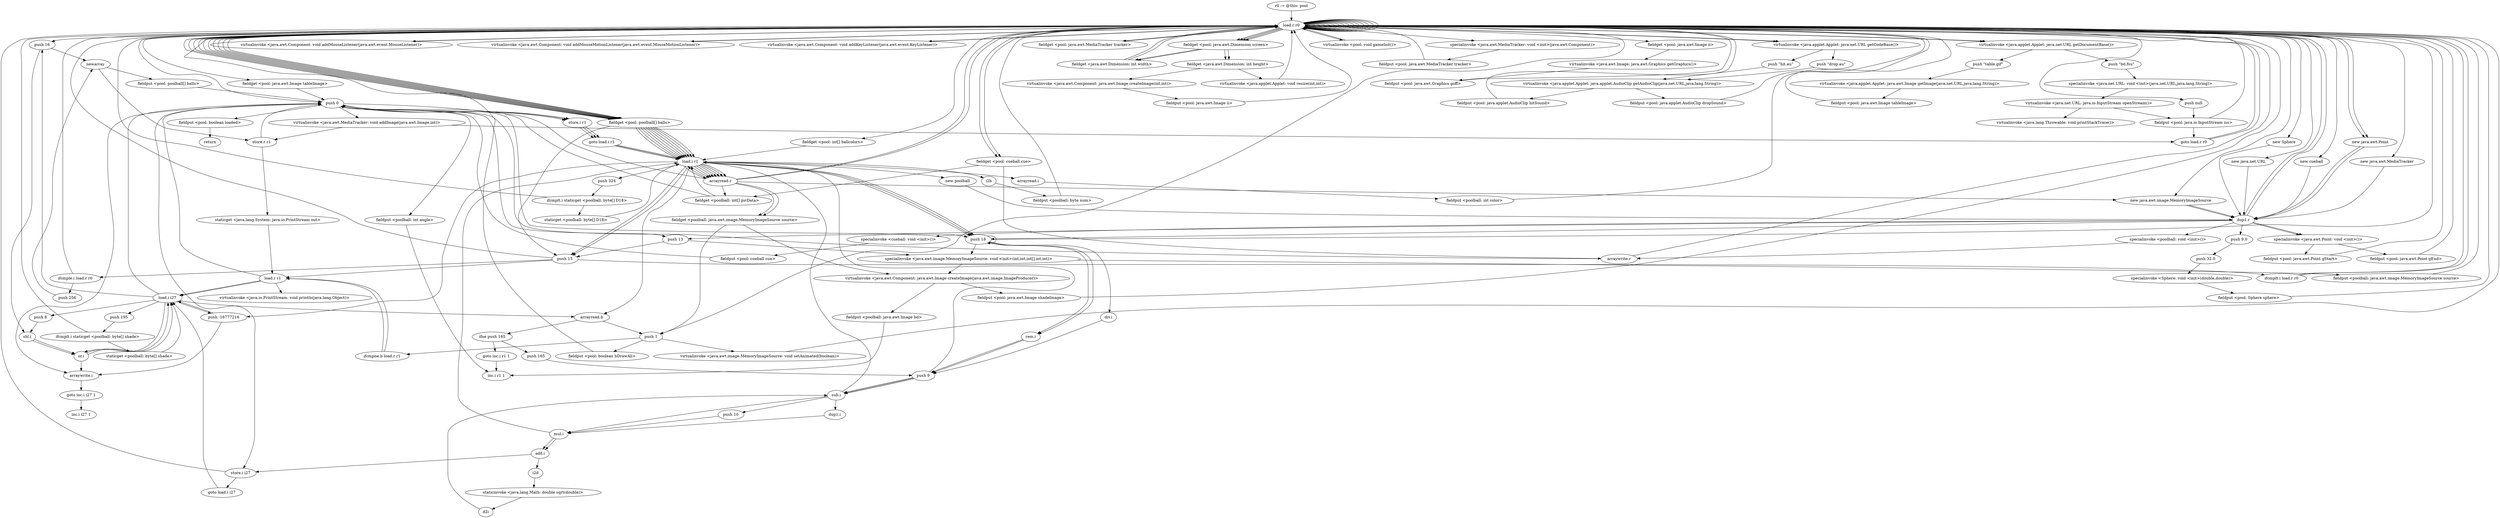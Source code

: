 digraph "" {
    "r0 := @this: pool"
    "load.r r0"
    "r0 := @this: pool"->"load.r r0";
    "push 16"
    "load.r r0"->"push 16";
    "newarray"
    "push 16"->"newarray";
    "fieldput <pool: poolball[] balls>"
    "newarray"->"fieldput <pool: poolball[] balls>";
    "push 0"
    "fieldput <pool: poolball[] balls>"->"push 0";
    "store.i r1"
    "push 0"->"store.i r1";
    "goto load.i r1"
    "store.i r1"->"goto load.i r1";
    "load.i r1"
    "goto load.i r1"->"load.i r1";
    "push 15"
    "load.i r1"->"push 15";
    "ifcmplt.i load.r r0"
    "push 15"->"ifcmplt.i load.r r0";
    "ifcmplt.i load.r r0"->"load.r r0";
    "new cueball"
    "load.r r0"->"new cueball";
    "dup1.r"
    "new cueball"->"dup1.r";
    "specialinvoke <cueball: void <init>()>"
    "dup1.r"->"specialinvoke <cueball: void <init>()>";
    "fieldput <pool: cueball cue>"
    "specialinvoke <cueball: void <init>()>"->"fieldput <pool: cueball cue>";
    "fieldput <pool: cueball cue>"->"push 0";
    "push 0"->"store.i r1";
    "store.i r1"->"goto load.i r1";
    "goto load.i r1"->"load.i r1";
    "push 324"
    "load.i r1"->"push 324";
    "ifcmplt.i staticget <poolball: byte[] D18>"
    "push 324"->"ifcmplt.i staticget <poolball: byte[] D18>";
    "ifcmplt.i staticget <poolball: byte[] D18>"->"load.r r0";
    "fieldget <pool: poolball[] balls>"
    "load.r r0"->"fieldget <pool: poolball[] balls>";
    "fieldget <pool: poolball[] balls>"->"push 15";
    "push 15"->"load.r r0";
    "fieldget <pool: cueball cue>"
    "load.r r0"->"fieldget <pool: cueball cue>";
    "arraywrite.r"
    "fieldget <pool: cueball cue>"->"arraywrite.r";
    "arraywrite.r"->"push 0";
    "push 0"->"store.i r1";
    "store.i r1"->"goto load.i r1";
    "goto load.i r1"->"load.i r1";
    "load.i r1"->"push 15";
    "ifcmple.i load.r r0"
    "push 15"->"ifcmple.i load.r r0";
    "push 256"
    "ifcmple.i load.r r0"->"push 256";
    "push 256"->"newarray";
    "store.r r1"
    "newarray"->"store.r r1";
    "store.r r1"->"push 0";
    "store.i i27"
    "push 0"->"store.i i27";
    "goto load.i i27"
    "store.i i27"->"goto load.i i27";
    "load.i i27"
    "goto load.i i27"->"load.i i27";
    "push 195"
    "load.i i27"->"push 195";
    "ifcmplt.i staticget <poolball: byte[] shade>"
    "push 195"->"ifcmplt.i staticget <poolball: byte[] shade>";
    "ifcmplt.i staticget <poolball: byte[] shade>"->"load.r r0";
    "load.r r0"->"load.r r0";
    "new java.awt.image.MemoryImageSource"
    "load.r r0"->"new java.awt.image.MemoryImageSource";
    "new java.awt.image.MemoryImageSource"->"dup1.r";
    "push 13"
    "dup1.r"->"push 13";
    "push 13"->"push 15";
    "load.r r1"
    "push 15"->"load.r r1";
    "load.r r1"->"push 0";
    "push 0"->"push 13";
    "specialinvoke <java.awt.image.MemoryImageSource: void <init>(int,int,int[],int,int)>"
    "push 13"->"specialinvoke <java.awt.image.MemoryImageSource: void <init>(int,int,int[],int,int)>";
    "virtualinvoke <java.awt.Component: java.awt.Image createImage(java.awt.image.ImageProducer)>"
    "specialinvoke <java.awt.image.MemoryImageSource: void <init>(int,int,int[],int,int)>"->"virtualinvoke <java.awt.Component: java.awt.Image createImage(java.awt.image.ImageProducer)>";
    "fieldput <pool: java.awt.Image shadeImage>"
    "virtualinvoke <java.awt.Component: java.awt.Image createImage(java.awt.image.ImageProducer)>"->"fieldput <pool: java.awt.Image shadeImage>";
    "fieldput <pool: java.awt.Image shadeImage>"->"load.r r0";
    "new java.awt.Point"
    "load.r r0"->"new java.awt.Point";
    "new java.awt.Point"->"dup1.r";
    "specialinvoke <java.awt.Point: void <init>()>"
    "dup1.r"->"specialinvoke <java.awt.Point: void <init>()>";
    "fieldput <pool: java.awt.Point gStart>"
    "specialinvoke <java.awt.Point: void <init>()>"->"fieldput <pool: java.awt.Point gStart>";
    "fieldput <pool: java.awt.Point gStart>"->"load.r r0";
    "load.r r0"->"new java.awt.Point";
    "new java.awt.Point"->"dup1.r";
    "dup1.r"->"specialinvoke <java.awt.Point: void <init>()>";
    "fieldput <pool: java.awt.Point gEnd>"
    "specialinvoke <java.awt.Point: void <init>()>"->"fieldput <pool: java.awt.Point gEnd>";
    "fieldput <pool: java.awt.Point gEnd>"->"load.r r0";
    "load.r r0"->"load.r r0";
    "fieldget <pool: java.awt.Dimension screen>"
    "load.r r0"->"fieldget <pool: java.awt.Dimension screen>";
    "fieldget <java.awt.Dimension: int width>"
    "fieldget <pool: java.awt.Dimension screen>"->"fieldget <java.awt.Dimension: int width>";
    "fieldget <java.awt.Dimension: int width>"->"load.r r0";
    "load.r r0"->"fieldget <pool: java.awt.Dimension screen>";
    "fieldget <java.awt.Dimension: int height>"
    "fieldget <pool: java.awt.Dimension screen>"->"fieldget <java.awt.Dimension: int height>";
    "virtualinvoke <java.applet.Applet: void resize(int,int)>"
    "fieldget <java.awt.Dimension: int height>"->"virtualinvoke <java.applet.Applet: void resize(int,int)>";
    "virtualinvoke <java.applet.Applet: void resize(int,int)>"->"load.r r0";
    "load.r r0"->"load.r r0";
    "load.r r0"->"load.r r0";
    "load.r r0"->"fieldget <pool: java.awt.Dimension screen>";
    "fieldget <pool: java.awt.Dimension screen>"->"fieldget <java.awt.Dimension: int width>";
    "fieldget <java.awt.Dimension: int width>"->"load.r r0";
    "load.r r0"->"fieldget <pool: java.awt.Dimension screen>";
    "fieldget <pool: java.awt.Dimension screen>"->"fieldget <java.awt.Dimension: int height>";
    "virtualinvoke <java.awt.Component: java.awt.Image createImage(int,int)>"
    "fieldget <java.awt.Dimension: int height>"->"virtualinvoke <java.awt.Component: java.awt.Image createImage(int,int)>";
    "fieldput <pool: java.awt.Image ii>"
    "virtualinvoke <java.awt.Component: java.awt.Image createImage(int,int)>"->"fieldput <pool: java.awt.Image ii>";
    "fieldput <pool: java.awt.Image ii>"->"load.r r0";
    "load.r r0"->"load.r r0";
    "fieldget <pool: java.awt.Image ii>"
    "load.r r0"->"fieldget <pool: java.awt.Image ii>";
    "virtualinvoke <java.awt.Image: java.awt.Graphics getGraphics()>"
    "fieldget <pool: java.awt.Image ii>"->"virtualinvoke <java.awt.Image: java.awt.Graphics getGraphics()>";
    "fieldput <pool: java.awt.Graphics goff>"
    "virtualinvoke <java.awt.Image: java.awt.Graphics getGraphics()>"->"fieldput <pool: java.awt.Graphics goff>";
    "fieldput <pool: java.awt.Graphics goff>"->"load.r r0";
    "push 1"
    "load.r r0"->"push 1";
    "fieldput <pool: boolean bDrawAll>"
    "push 1"->"fieldput <pool: boolean bDrawAll>";
    "fieldput <pool: boolean bDrawAll>"->"load.r r0";
    "load.r r0"->"load.r r0";
    "virtualinvoke <java.awt.Component: void addMouseListener(java.awt.event.MouseListener)>"
    "load.r r0"->"virtualinvoke <java.awt.Component: void addMouseListener(java.awt.event.MouseListener)>";
    "virtualinvoke <java.awt.Component: void addMouseListener(java.awt.event.MouseListener)>"->"load.r r0";
    "load.r r0"->"load.r r0";
    "virtualinvoke <java.awt.Component: void addMouseMotionListener(java.awt.event.MouseMotionListener)>"
    "load.r r0"->"virtualinvoke <java.awt.Component: void addMouseMotionListener(java.awt.event.MouseMotionListener)>";
    "virtualinvoke <java.awt.Component: void addMouseMotionListener(java.awt.event.MouseMotionListener)>"->"load.r r0";
    "load.r r0"->"load.r r0";
    "virtualinvoke <java.awt.Component: void addKeyListener(java.awt.event.KeyListener)>"
    "load.r r0"->"virtualinvoke <java.awt.Component: void addKeyListener(java.awt.event.KeyListener)>";
    "virtualinvoke <java.awt.Component: void addKeyListener(java.awt.event.KeyListener)>"->"load.r r0";
    "load.r r0"->"load.r r0";
    "load.r r0"->"load.r r0";
    "virtualinvoke <java.applet.Applet: java.net.URL getCodeBase()>"
    "load.r r0"->"virtualinvoke <java.applet.Applet: java.net.URL getCodeBase()>";
    "push \"hit.au\""
    "virtualinvoke <java.applet.Applet: java.net.URL getCodeBase()>"->"push \"hit.au\"";
    "virtualinvoke <java.applet.Applet: java.applet.AudioClip getAudioClip(java.net.URL,java.lang.String)>"
    "push \"hit.au\""->"virtualinvoke <java.applet.Applet: java.applet.AudioClip getAudioClip(java.net.URL,java.lang.String)>";
    "fieldput <pool: java.applet.AudioClip hitSound>"
    "virtualinvoke <java.applet.Applet: java.applet.AudioClip getAudioClip(java.net.URL,java.lang.String)>"->"fieldput <pool: java.applet.AudioClip hitSound>";
    "fieldput <pool: java.applet.AudioClip hitSound>"->"load.r r0";
    "load.r r0"->"load.r r0";
    "load.r r0"->"load.r r0";
    "load.r r0"->"virtualinvoke <java.applet.Applet: java.net.URL getCodeBase()>";
    "push \"drop.au\""
    "virtualinvoke <java.applet.Applet: java.net.URL getCodeBase()>"->"push \"drop.au\"";
    "push \"drop.au\""->"virtualinvoke <java.applet.Applet: java.applet.AudioClip getAudioClip(java.net.URL,java.lang.String)>";
    "fieldput <pool: java.applet.AudioClip dropSound>"
    "virtualinvoke <java.applet.Applet: java.applet.AudioClip getAudioClip(java.net.URL,java.lang.String)>"->"fieldput <pool: java.applet.AudioClip dropSound>";
    "fieldput <pool: java.applet.AudioClip dropSound>"->"load.r r0";
    "load.r r0"->"load.r r0";
    "load.r r0"->"load.r r0";
    "virtualinvoke <java.applet.Applet: java.net.URL getDocumentBase()>"
    "load.r r0"->"virtualinvoke <java.applet.Applet: java.net.URL getDocumentBase()>";
    "push \"table.gif\""
    "virtualinvoke <java.applet.Applet: java.net.URL getDocumentBase()>"->"push \"table.gif\"";
    "virtualinvoke <java.applet.Applet: java.awt.Image getImage(java.net.URL,java.lang.String)>"
    "push \"table.gif\""->"virtualinvoke <java.applet.Applet: java.awt.Image getImage(java.net.URL,java.lang.String)>";
    "fieldput <pool: java.awt.Image tableImage>"
    "virtualinvoke <java.applet.Applet: java.awt.Image getImage(java.net.URL,java.lang.String)>"->"fieldput <pool: java.awt.Image tableImage>";
    "fieldput <pool: java.awt.Image tableImage>"->"load.r r0";
    "new java.awt.MediaTracker"
    "load.r r0"->"new java.awt.MediaTracker";
    "new java.awt.MediaTracker"->"dup1.r";
    "dup1.r"->"load.r r0";
    "specialinvoke <java.awt.MediaTracker: void <init>(java.awt.Component)>"
    "load.r r0"->"specialinvoke <java.awt.MediaTracker: void <init>(java.awt.Component)>";
    "fieldput <pool: java.awt.MediaTracker tracker>"
    "specialinvoke <java.awt.MediaTracker: void <init>(java.awt.Component)>"->"fieldput <pool: java.awt.MediaTracker tracker>";
    "fieldput <pool: java.awt.MediaTracker tracker>"->"load.r r0";
    "fieldget <pool: java.awt.MediaTracker tracker>"
    "load.r r0"->"fieldget <pool: java.awt.MediaTracker tracker>";
    "fieldget <pool: java.awt.MediaTracker tracker>"->"load.r r0";
    "fieldget <pool: java.awt.Image tableImage>"
    "load.r r0"->"fieldget <pool: java.awt.Image tableImage>";
    "fieldget <pool: java.awt.Image tableImage>"->"push 0";
    "virtualinvoke <java.awt.MediaTracker: void addImage(java.awt.Image,int)>"
    "push 0"->"virtualinvoke <java.awt.MediaTracker: void addImage(java.awt.Image,int)>";
    "goto load.r r0"
    "virtualinvoke <java.awt.MediaTracker: void addImage(java.awt.Image,int)>"->"goto load.r r0";
    "goto load.r r0"->"load.r r0";
    "new Sphere"
    "load.r r0"->"new Sphere";
    "new Sphere"->"dup1.r";
    "push 9.0"
    "dup1.r"->"push 9.0";
    "push 32.0"
    "push 9.0"->"push 32.0";
    "specialinvoke <Sphere: void <init>(double,double)>"
    "push 32.0"->"specialinvoke <Sphere: void <init>(double,double)>";
    "fieldput <pool: Sphere sphere>"
    "specialinvoke <Sphere: void <init>(double,double)>"->"fieldput <pool: Sphere sphere>";
    "fieldput <pool: Sphere sphere>"->"load.r r0";
    "push null"
    "load.r r0"->"push null";
    "fieldput <pool: java.io.InputStream iss>"
    "push null"->"fieldput <pool: java.io.InputStream iss>";
    "fieldput <pool: java.io.InputStream iss>"->"load.r r0";
    "new java.net.URL"
    "load.r r0"->"new java.net.URL";
    "new java.net.URL"->"dup1.r";
    "dup1.r"->"load.r r0";
    "load.r r0"->"virtualinvoke <java.applet.Applet: java.net.URL getDocumentBase()>";
    "push \"bd.fsu\""
    "virtualinvoke <java.applet.Applet: java.net.URL getDocumentBase()>"->"push \"bd.fsu\"";
    "specialinvoke <java.net.URL: void <init>(java.net.URL,java.lang.String)>"
    "push \"bd.fsu\""->"specialinvoke <java.net.URL: void <init>(java.net.URL,java.lang.String)>";
    "virtualinvoke <java.net.URL: java.io.InputStream openStream()>"
    "specialinvoke <java.net.URL: void <init>(java.net.URL,java.lang.String)>"->"virtualinvoke <java.net.URL: java.io.InputStream openStream()>";
    "virtualinvoke <java.net.URL: java.io.InputStream openStream()>"->"fieldput <pool: java.io.InputStream iss>";
    "fieldput <pool: java.io.InputStream iss>"->"goto load.r r0";
    "goto load.r r0"->"load.r r0";
    "virtualinvoke <pool: void gameInit()>"
    "load.r r0"->"virtualinvoke <pool: void gameInit()>";
    "virtualinvoke <pool: void gameInit()>"->"load.r r0";
    "load.r r0"->"push 0";
    "fieldput <pool: boolean loaded>"
    "push 0"->"fieldput <pool: boolean loaded>";
    "return"
    "fieldput <pool: boolean loaded>"->"return";
    "virtualinvoke <java.lang.Throwable: void printStackTrace()>"
    "virtualinvoke <java.net.URL: java.io.InputStream openStream()>"->"virtualinvoke <java.lang.Throwable: void printStackTrace()>";
    "virtualinvoke <java.awt.MediaTracker: void addImage(java.awt.Image,int)>"->"store.r r1";
    "staticget <java.lang.System: java.io.PrintStream out>"
    "store.r r1"->"staticget <java.lang.System: java.io.PrintStream out>";
    "staticget <java.lang.System: java.io.PrintStream out>"->"load.r r1";
    "virtualinvoke <java.io.PrintStream: void println(java.lang.Object)>"
    "load.r r1"->"virtualinvoke <java.io.PrintStream: void println(java.lang.Object)>";
    "staticget <poolball: byte[] shade>"
    "ifcmplt.i staticget <poolball: byte[] shade>"->"staticget <poolball: byte[] shade>";
    "staticget <poolball: byte[] shade>"->"load.i i27";
    "arrayread.b"
    "load.i i27"->"arrayread.b";
    "arrayread.b"->"push 1";
    "ifcmpne.b load.r r1"
    "push 1"->"ifcmpne.b load.r r1";
    "ifcmpne.b load.r r1"->"load.r r1";
    "load.r r1"->"load.i i27";
    "push -16777216"
    "load.i i27"->"push -16777216";
    "arraywrite.i"
    "push -16777216"->"arraywrite.i";
    "goto inc.i i27 1"
    "arraywrite.i"->"goto inc.i i27 1";
    "inc.i i27 1"
    "goto inc.i i27 1"->"inc.i i27 1";
    "ifcmpne.b load.r r1"->"load.r r1";
    "load.r r1"->"load.i i27";
    "load.i i27"->"push 0";
    "push 0"->"arraywrite.i";
    "ifcmple.i load.r r0"->"load.r r0";
    "load.r r0"->"fieldget <pool: poolball[] balls>";
    "fieldget <pool: poolball[] balls>"->"load.i r1";
    "arrayread.r"
    "load.i r1"->"arrayread.r";
    "arrayread.r"->"load.i r1";
    "i2b"
    "load.i r1"->"i2b";
    "fieldput <poolball: byte num>"
    "i2b"->"fieldput <poolball: byte num>";
    "fieldput <poolball: byte num>"->"load.r r0";
    "load.r r0"->"fieldget <pool: poolball[] balls>";
    "fieldget <pool: poolball[] balls>"->"load.i r1";
    "load.i r1"->"arrayread.r";
    "arrayread.r"->"new java.awt.image.MemoryImageSource";
    "new java.awt.image.MemoryImageSource"->"dup1.r";
    "push 18"
    "dup1.r"->"push 18";
    "push 18"->"push 18";
    "push 18"->"load.r r0";
    "load.r r0"->"fieldget <pool: poolball[] balls>";
    "fieldget <pool: poolball[] balls>"->"load.i r1";
    "load.i r1"->"arrayread.r";
    "fieldget <poolball: int[] picData>"
    "arrayread.r"->"fieldget <poolball: int[] picData>";
    "fieldget <poolball: int[] picData>"->"push 0";
    "push 0"->"push 18";
    "push 18"->"specialinvoke <java.awt.image.MemoryImageSource: void <init>(int,int,int[],int,int)>";
    "fieldput <poolball: java.awt.image.MemoryImageSource source>"
    "specialinvoke <java.awt.image.MemoryImageSource: void <init>(int,int,int[],int,int)>"->"fieldput <poolball: java.awt.image.MemoryImageSource source>";
    "fieldput <poolball: java.awt.image.MemoryImageSource source>"->"load.r r0";
    "load.r r0"->"fieldget <pool: poolball[] balls>";
    "fieldget <pool: poolball[] balls>"->"load.i r1";
    "load.i r1"->"arrayread.r";
    "fieldget <poolball: java.awt.image.MemoryImageSource source>"
    "arrayread.r"->"fieldget <poolball: java.awt.image.MemoryImageSource source>";
    "fieldget <poolball: java.awt.image.MemoryImageSource source>"->"push 1";
    "virtualinvoke <java.awt.image.MemoryImageSource: void setAnimated(boolean)>"
    "push 1"->"virtualinvoke <java.awt.image.MemoryImageSource: void setAnimated(boolean)>";
    "virtualinvoke <java.awt.image.MemoryImageSource: void setAnimated(boolean)>"->"load.r r0";
    "load.r r0"->"fieldget <pool: poolball[] balls>";
    "fieldget <pool: poolball[] balls>"->"load.i r1";
    "load.i r1"->"arrayread.r";
    "arrayread.r"->"load.r r0";
    "load.r r0"->"load.r r0";
    "load.r r0"->"fieldget <pool: poolball[] balls>";
    "fieldget <pool: poolball[] balls>"->"load.i r1";
    "load.i r1"->"arrayread.r";
    "arrayread.r"->"fieldget <poolball: java.awt.image.MemoryImageSource source>";
    "fieldget <poolball: java.awt.image.MemoryImageSource source>"->"virtualinvoke <java.awt.Component: java.awt.Image createImage(java.awt.image.ImageProducer)>";
    "fieldput <poolball: java.awt.Image bd>"
    "virtualinvoke <java.awt.Component: java.awt.Image createImage(java.awt.image.ImageProducer)>"->"fieldput <poolball: java.awt.Image bd>";
    "inc.i r1 1"
    "fieldput <poolball: java.awt.Image bd>"->"inc.i r1 1";
    "staticget <poolball: byte[] D18>"
    "ifcmplt.i staticget <poolball: byte[] D18>"->"staticget <poolball: byte[] D18>";
    "staticget <poolball: byte[] D18>"->"load.i r1";
    "load.i r1"->"arrayread.b";
    "ifne push 165"
    "arrayread.b"->"ifne push 165";
    "goto inc.i r1 1"
    "ifne push 165"->"goto inc.i r1 1";
    "goto inc.i r1 1"->"inc.i r1 1";
    "push 165"
    "ifne push 165"->"push 165";
    "push 9"
    "push 165"->"push 9";
    "push 9"->"load.i r1";
    "load.i r1"->"push 18";
    "div.i"
    "push 18"->"div.i";
    "div.i"->"push 9";
    "sub.i"
    "push 9"->"sub.i";
    "dup1.i"
    "sub.i"->"dup1.i";
    "mul.i"
    "dup1.i"->"mul.i";
    "mul.i"->"load.i r1";
    "load.i r1"->"push 18";
    "rem.i"
    "push 18"->"rem.i";
    "rem.i"->"push 9";
    "push 9"->"sub.i";
    "sub.i"->"load.i r1";
    "load.i r1"->"push 18";
    "push 18"->"rem.i";
    "rem.i"->"push 9";
    "push 9"->"sub.i";
    "sub.i"->"mul.i";
    "add.i"
    "mul.i"->"add.i";
    "i2d"
    "add.i"->"i2d";
    "staticinvoke <java.lang.Math: double sqrt(double)>"
    "i2d"->"staticinvoke <java.lang.Math: double sqrt(double)>";
    "d2i"
    "staticinvoke <java.lang.Math: double sqrt(double)>"->"d2i";
    "d2i"->"sub.i";
    "push 10"
    "sub.i"->"push 10";
    "push 10"->"mul.i";
    "mul.i"->"add.i";
    "add.i"->"store.i i27";
    "store.i i27"->"load.r r0";
    "load.r r0"->"fieldget <pool: cueball cue>";
    "fieldget <pool: cueball cue>"->"fieldget <poolball: int[] picData>";
    "fieldget <poolball: int[] picData>"->"load.i r1";
    "load.i r1"->"push -16777216";
    "push -16777216"->"load.i i27";
    "load.i i27"->"push 16";
    "shl.i"
    "push 16"->"shl.i";
    "or.i"
    "shl.i"->"or.i";
    "or.i"->"load.i i27";
    "push 8"
    "load.i i27"->"push 8";
    "push 8"->"shl.i";
    "shl.i"->"or.i";
    "or.i"->"load.i i27";
    "load.i i27"->"or.i";
    "or.i"->"arraywrite.i";
    "ifcmplt.i load.r r0"->"load.r r0";
    "load.r r0"->"fieldget <pool: poolball[] balls>";
    "fieldget <pool: poolball[] balls>"->"load.i r1";
    "new poolball"
    "load.i r1"->"new poolball";
    "new poolball"->"dup1.r";
    "specialinvoke <poolball: void <init>()>"
    "dup1.r"->"specialinvoke <poolball: void <init>()>";
    "specialinvoke <poolball: void <init>()>"->"arraywrite.r";
    "arraywrite.r"->"load.r r0";
    "load.r r0"->"fieldget <pool: poolball[] balls>";
    "fieldget <pool: poolball[] balls>"->"load.i r1";
    "load.i r1"->"arrayread.r";
    "arrayread.r"->"load.r r0";
    "fieldget <pool: int[] ballcolors>"
    "load.r r0"->"fieldget <pool: int[] ballcolors>";
    "fieldget <pool: int[] ballcolors>"->"load.i r1";
    "arrayread.i"
    "load.i r1"->"arrayread.i";
    "fieldput <poolball: int color>"
    "arrayread.i"->"fieldput <poolball: int color>";
    "fieldput <poolball: int color>"->"load.r r0";
    "load.r r0"->"fieldget <pool: poolball[] balls>";
    "fieldget <pool: poolball[] balls>"->"load.i r1";
    "load.i r1"->"arrayread.r";
    "arrayread.r"->"push 0";
    "fieldput <poolball: int angle>"
    "push 0"->"fieldput <poolball: int angle>";
    "fieldput <poolball: int angle>"->"inc.i r1 1";
}
